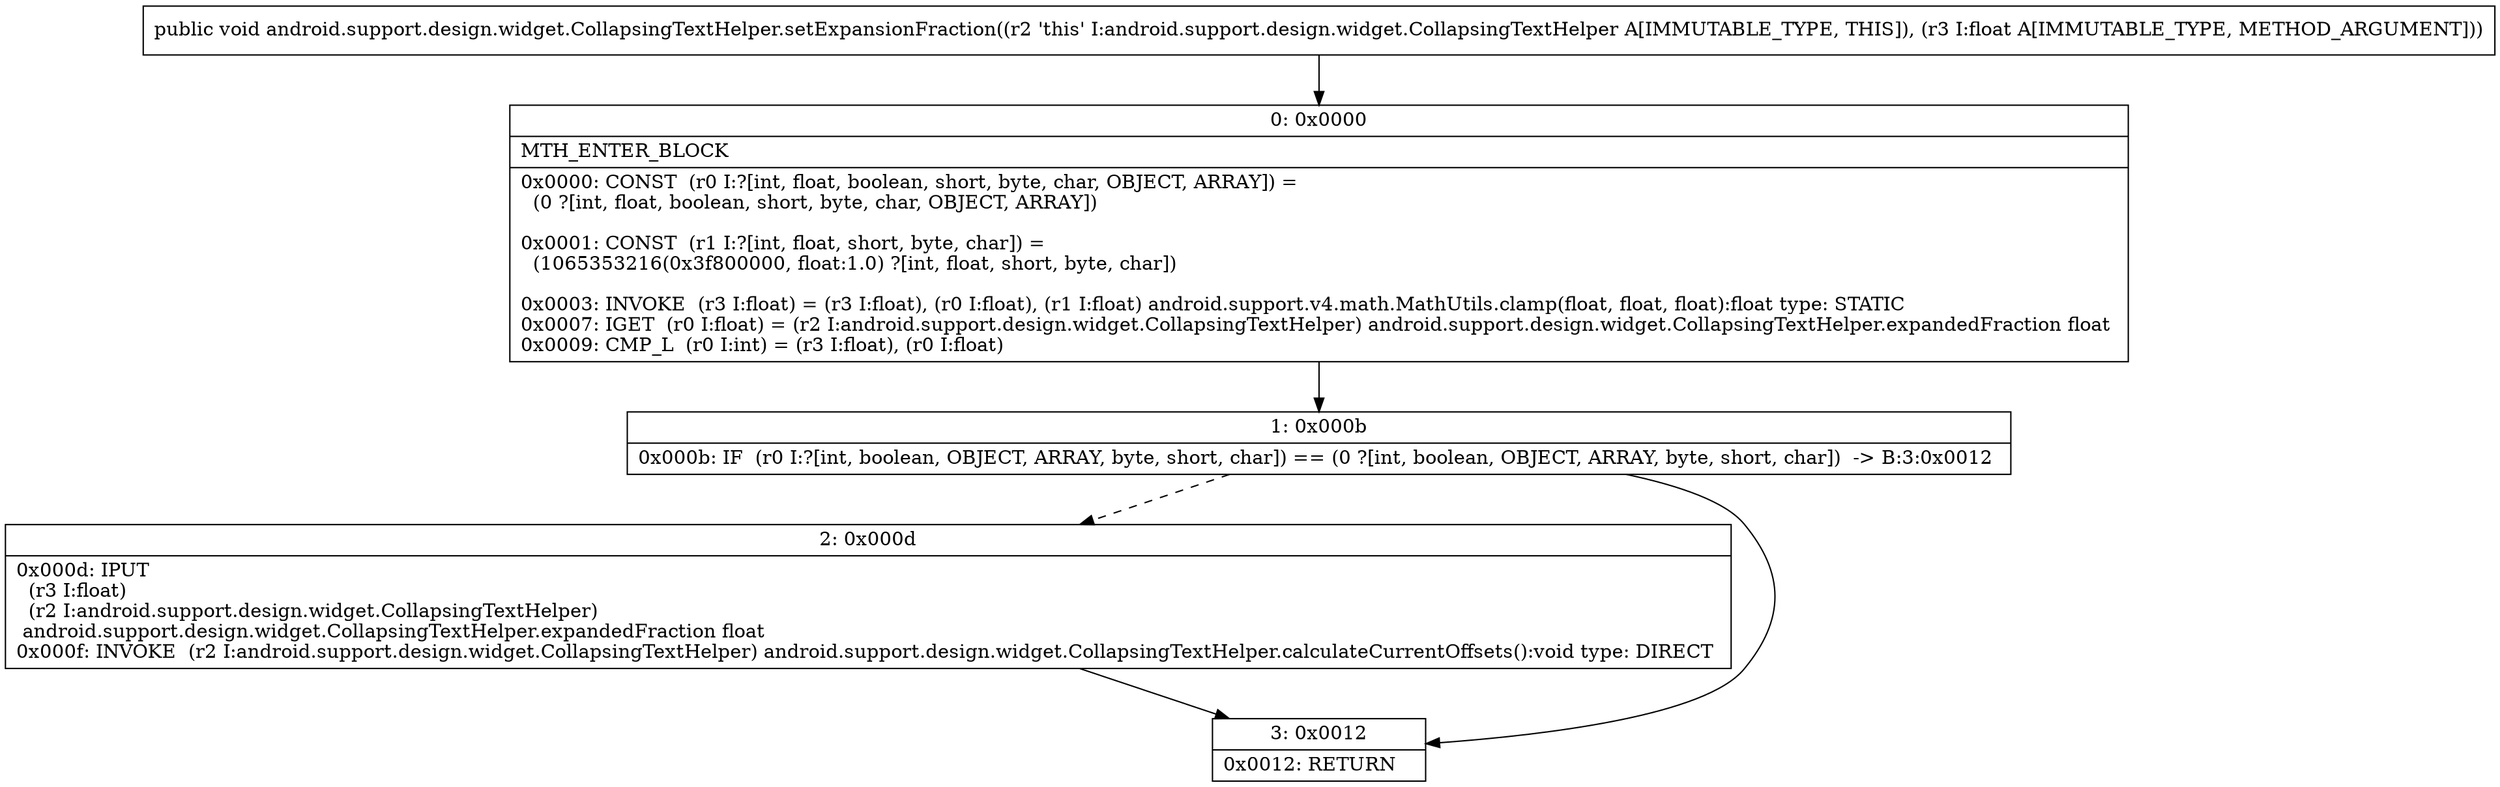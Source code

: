 digraph "CFG forandroid.support.design.widget.CollapsingTextHelper.setExpansionFraction(F)V" {
Node_0 [shape=record,label="{0\:\ 0x0000|MTH_ENTER_BLOCK\l|0x0000: CONST  (r0 I:?[int, float, boolean, short, byte, char, OBJECT, ARRAY]) = \l  (0 ?[int, float, boolean, short, byte, char, OBJECT, ARRAY])\l \l0x0001: CONST  (r1 I:?[int, float, short, byte, char]) = \l  (1065353216(0x3f800000, float:1.0) ?[int, float, short, byte, char])\l \l0x0003: INVOKE  (r3 I:float) = (r3 I:float), (r0 I:float), (r1 I:float) android.support.v4.math.MathUtils.clamp(float, float, float):float type: STATIC \l0x0007: IGET  (r0 I:float) = (r2 I:android.support.design.widget.CollapsingTextHelper) android.support.design.widget.CollapsingTextHelper.expandedFraction float \l0x0009: CMP_L  (r0 I:int) = (r3 I:float), (r0 I:float) \l}"];
Node_1 [shape=record,label="{1\:\ 0x000b|0x000b: IF  (r0 I:?[int, boolean, OBJECT, ARRAY, byte, short, char]) == (0 ?[int, boolean, OBJECT, ARRAY, byte, short, char])  \-\> B:3:0x0012 \l}"];
Node_2 [shape=record,label="{2\:\ 0x000d|0x000d: IPUT  \l  (r3 I:float)\l  (r2 I:android.support.design.widget.CollapsingTextHelper)\l android.support.design.widget.CollapsingTextHelper.expandedFraction float \l0x000f: INVOKE  (r2 I:android.support.design.widget.CollapsingTextHelper) android.support.design.widget.CollapsingTextHelper.calculateCurrentOffsets():void type: DIRECT \l}"];
Node_3 [shape=record,label="{3\:\ 0x0012|0x0012: RETURN   \l}"];
MethodNode[shape=record,label="{public void android.support.design.widget.CollapsingTextHelper.setExpansionFraction((r2 'this' I:android.support.design.widget.CollapsingTextHelper A[IMMUTABLE_TYPE, THIS]), (r3 I:float A[IMMUTABLE_TYPE, METHOD_ARGUMENT])) }"];
MethodNode -> Node_0;
Node_0 -> Node_1;
Node_1 -> Node_2[style=dashed];
Node_1 -> Node_3;
Node_2 -> Node_3;
}

